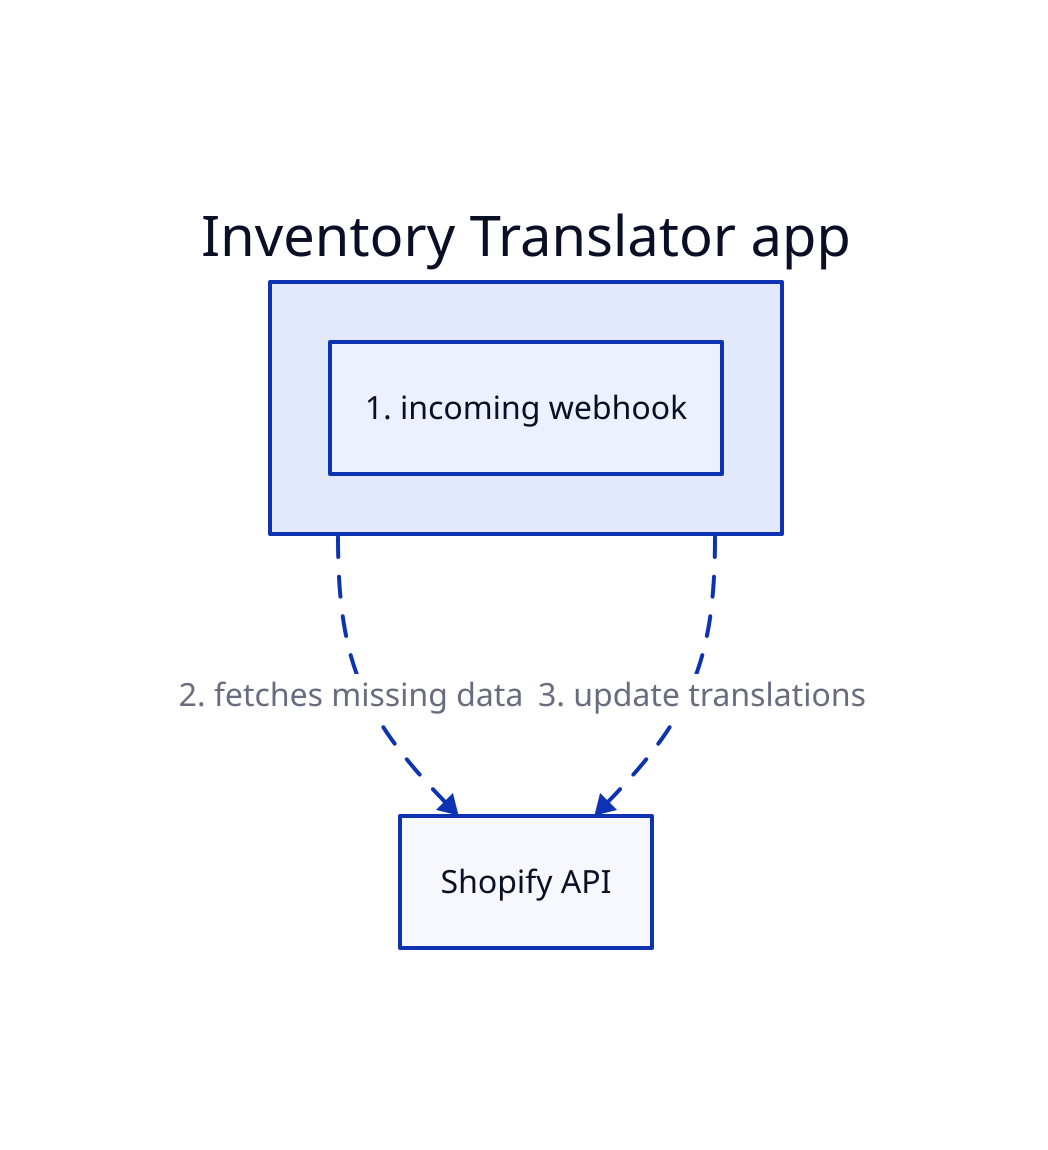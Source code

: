 Shopify_API: Shopify API
Inventory_Translator: Inventory Translator app

Inventory_Translator.a: 1. incoming webhook
Inventory_Translator -> Shopify_API: 2. fetches missing data {
  style: {
    animated: true
  }
}
Inventory_Translator -> Shopify_API: 3. update translations {
  style: {
    animated: true
  }
}
